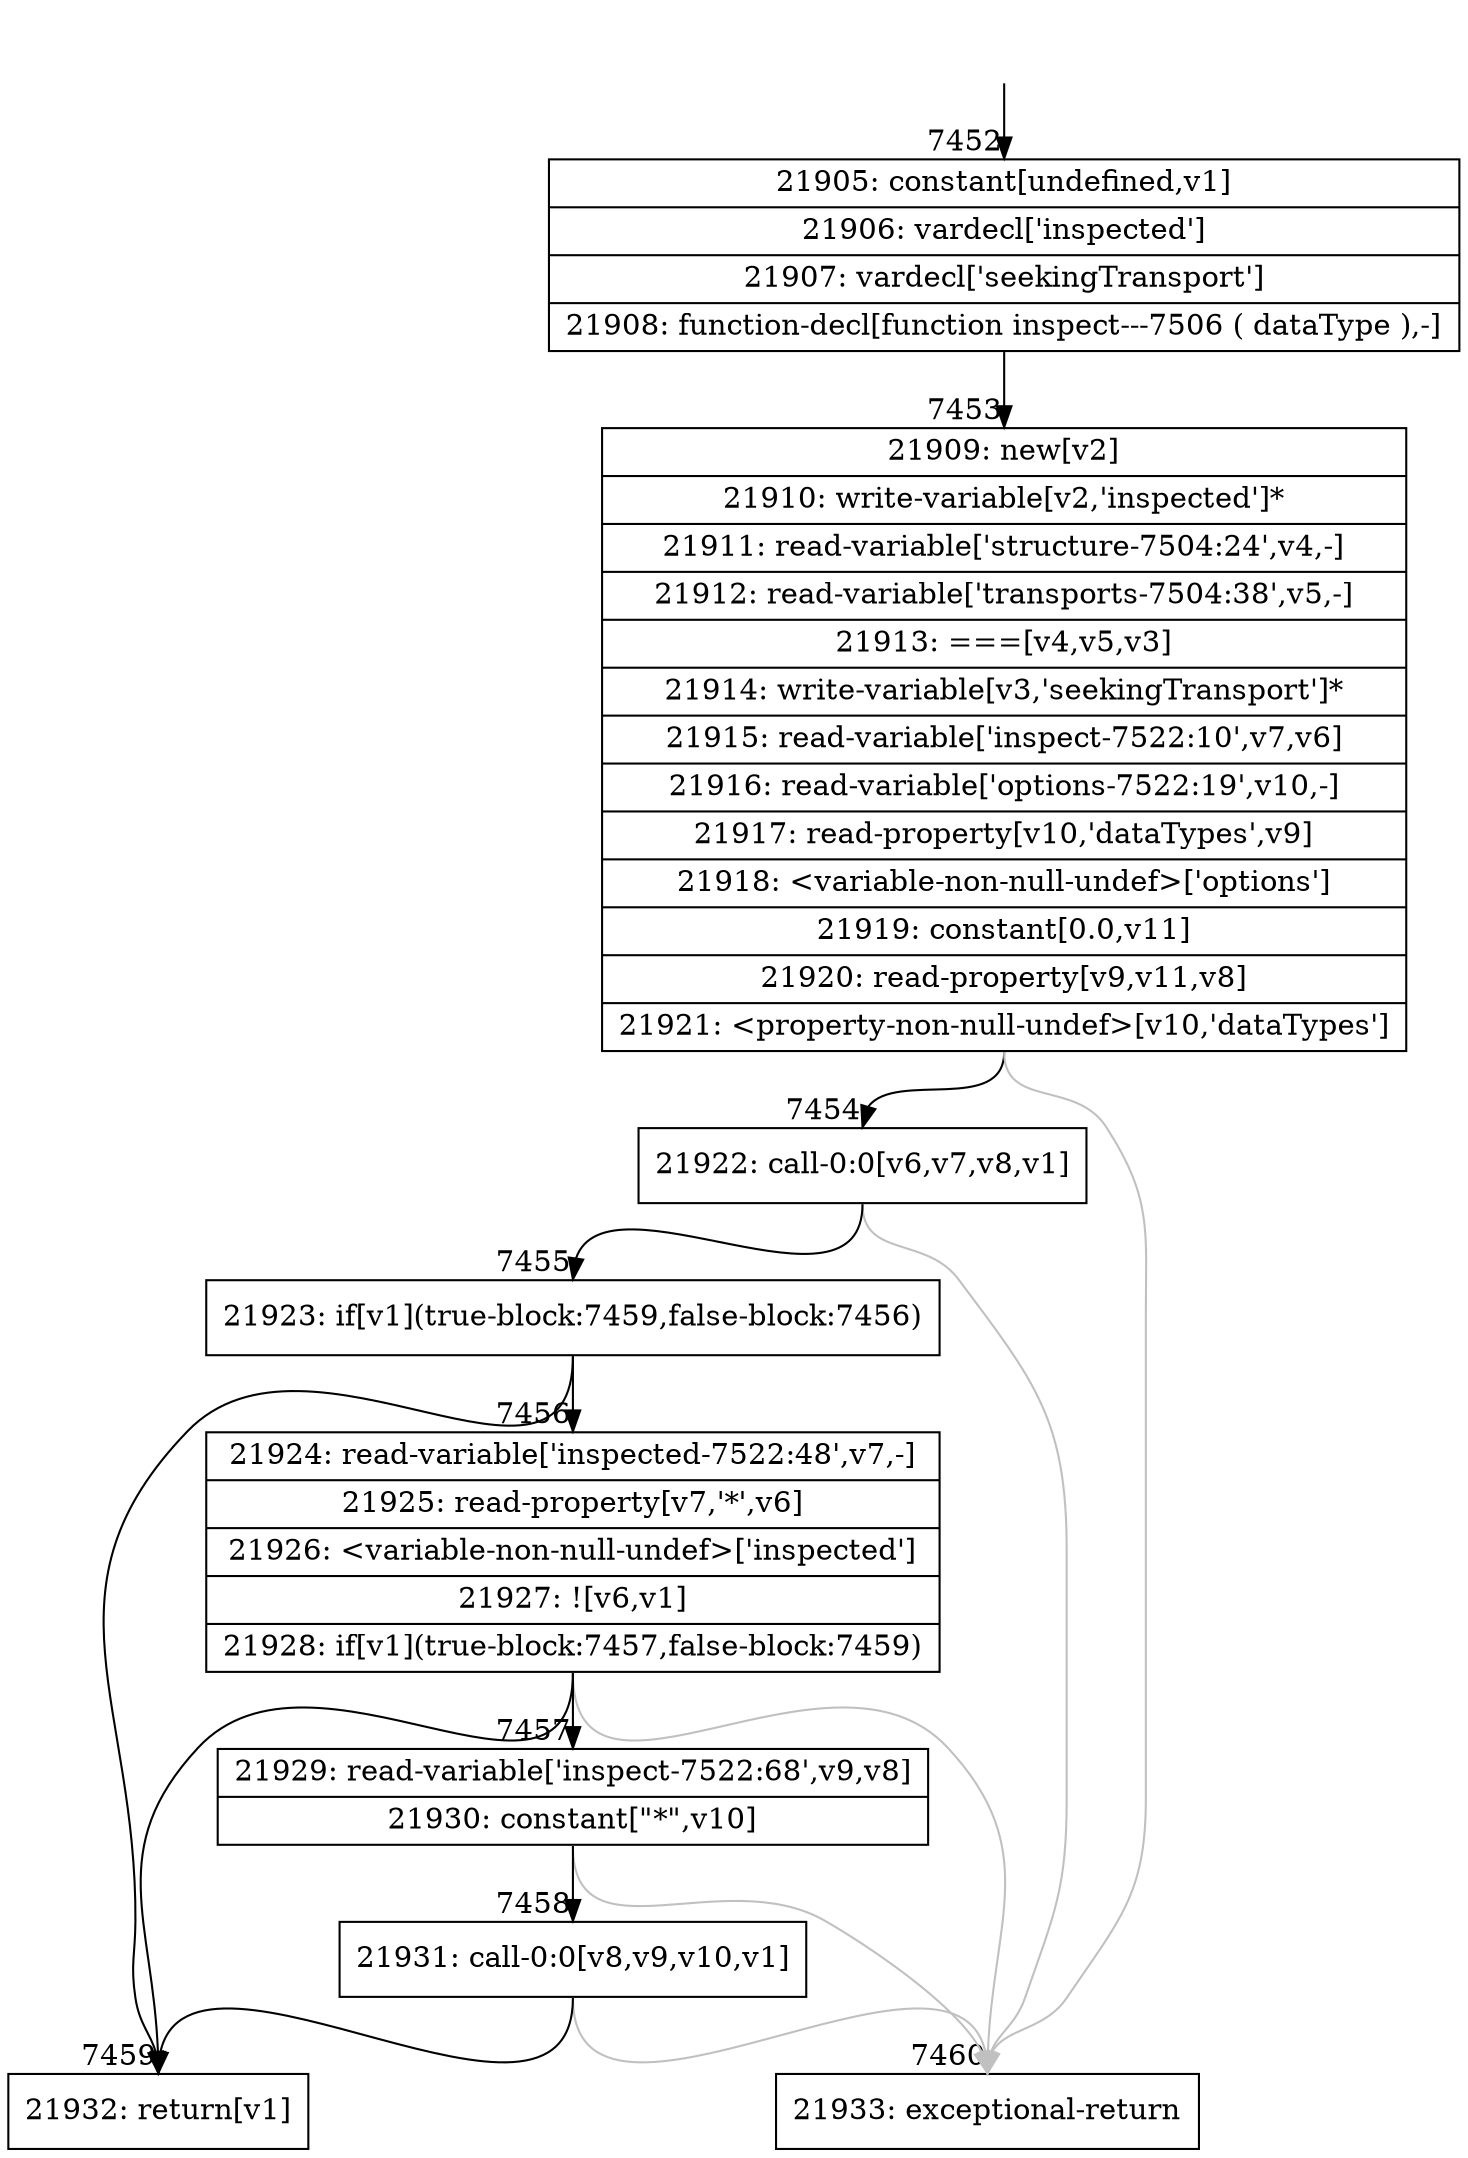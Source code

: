 digraph {
rankdir="TD"
BB_entry469[shape=none,label=""];
BB_entry469 -> BB7452 [tailport=s, headport=n, headlabel="    7452"]
BB7452 [shape=record label="{21905: constant[undefined,v1]|21906: vardecl['inspected']|21907: vardecl['seekingTransport']|21908: function-decl[function inspect---7506 ( dataType ),-]}" ] 
BB7452 -> BB7453 [tailport=s, headport=n, headlabel="      7453"]
BB7453 [shape=record label="{21909: new[v2]|21910: write-variable[v2,'inspected']*|21911: read-variable['structure-7504:24',v4,-]|21912: read-variable['transports-7504:38',v5,-]|21913: ===[v4,v5,v3]|21914: write-variable[v3,'seekingTransport']*|21915: read-variable['inspect-7522:10',v7,v6]|21916: read-variable['options-7522:19',v10,-]|21917: read-property[v10,'dataTypes',v9]|21918: \<variable-non-null-undef\>['options']|21919: constant[0.0,v11]|21920: read-property[v9,v11,v8]|21921: \<property-non-null-undef\>[v10,'dataTypes']}" ] 
BB7453 -> BB7454 [tailport=s, headport=n, headlabel="      7454"]
BB7453 -> BB7460 [tailport=s, headport=n, color=gray, headlabel="      7460"]
BB7454 [shape=record label="{21922: call-0:0[v6,v7,v8,v1]}" ] 
BB7454 -> BB7455 [tailport=s, headport=n, headlabel="      7455"]
BB7454 -> BB7460 [tailport=s, headport=n, color=gray]
BB7455 [shape=record label="{21923: if[v1](true-block:7459,false-block:7456)}" ] 
BB7455 -> BB7459 [tailport=s, headport=n, headlabel="      7459"]
BB7455 -> BB7456 [tailport=s, headport=n, headlabel="      7456"]
BB7456 [shape=record label="{21924: read-variable['inspected-7522:48',v7,-]|21925: read-property[v7,'*',v6]|21926: \<variable-non-null-undef\>['inspected']|21927: ![v6,v1]|21928: if[v1](true-block:7457,false-block:7459)}" ] 
BB7456 -> BB7459 [tailport=s, headport=n]
BB7456 -> BB7457 [tailport=s, headport=n, headlabel="      7457"]
BB7456 -> BB7460 [tailport=s, headport=n, color=gray]
BB7457 [shape=record label="{21929: read-variable['inspect-7522:68',v9,v8]|21930: constant[\"*\",v10]}" ] 
BB7457 -> BB7458 [tailport=s, headport=n, headlabel="      7458"]
BB7457 -> BB7460 [tailport=s, headport=n, color=gray]
BB7458 [shape=record label="{21931: call-0:0[v8,v9,v10,v1]}" ] 
BB7458 -> BB7459 [tailport=s, headport=n]
BB7458 -> BB7460 [tailport=s, headport=n, color=gray]
BB7459 [shape=record label="{21932: return[v1]}" ] 
BB7460 [shape=record label="{21933: exceptional-return}" ] 
}
